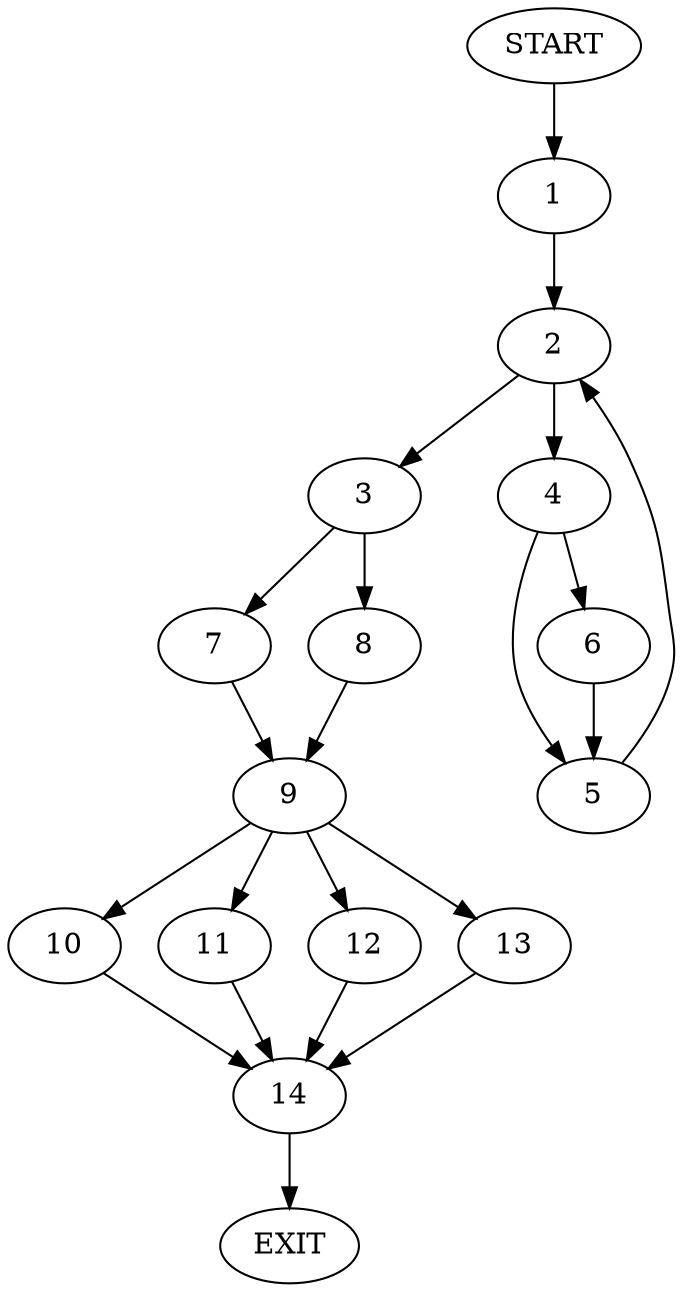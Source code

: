 digraph {
0 [label="START"]
15 [label="EXIT"]
0 -> 1
1 -> 2
2 -> 3
2 -> 4
4 -> 5
4 -> 6
3 -> 7
3 -> 8
5 -> 2
6 -> 5
7 -> 9
8 -> 9
9 -> 10
9 -> 11
9 -> 12
9 -> 13
13 -> 14
11 -> 14
10 -> 14
12 -> 14
14 -> 15
}

